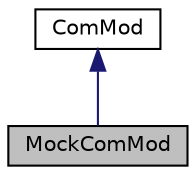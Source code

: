 digraph "MockComMod"
{
 // LATEX_PDF_SIZE
  edge [fontname="Helvetica",fontsize="10",labelfontname="Helvetica",labelfontsize="10"];
  node [fontname="Helvetica",fontsize="10",shape=record];
  Node1 [label="MockComMod",height=0.2,width=0.4,color="black", fillcolor="grey75", style="filled", fontcolor="black",tooltip=" "];
  Node2 -> Node1 [dir="back",color="midnightblue",fontsize="10",style="solid",fontname="Helvetica"];
  Node2 [label="ComMod",height=0.2,width=0.4,color="black", fillcolor="white", style="filled",URL="$class_com_mod.html",tooltip="The ComMod class duplicates the data structures in the Fortran COMMOD module defined in MOD...."];
}
